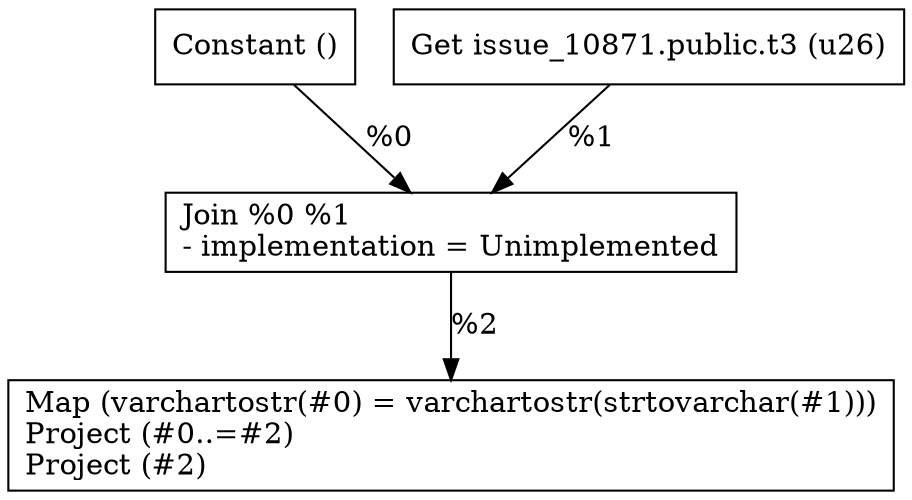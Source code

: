 digraph G {
    node0 [shape = record, label="Constant ()\l"]
    node1 [shape = record, label="Get issue_10871.public.t3 (u26)\l"]
    node2 [shape = record, label="Join %0 %1\l- implementation = Unimplemented\l"]
    node3 [shape = record, label="Map (varchartostr(#0) = varchartostr(strtovarchar(#1)))\lProject (#0..=#2)\lProject (#2)\l"]
    node1 -> node2 [label = "%1\l"]
    node2 -> node3 [label = "%2\l"]
    node0 -> node2 [label = "%0\l"]
}
